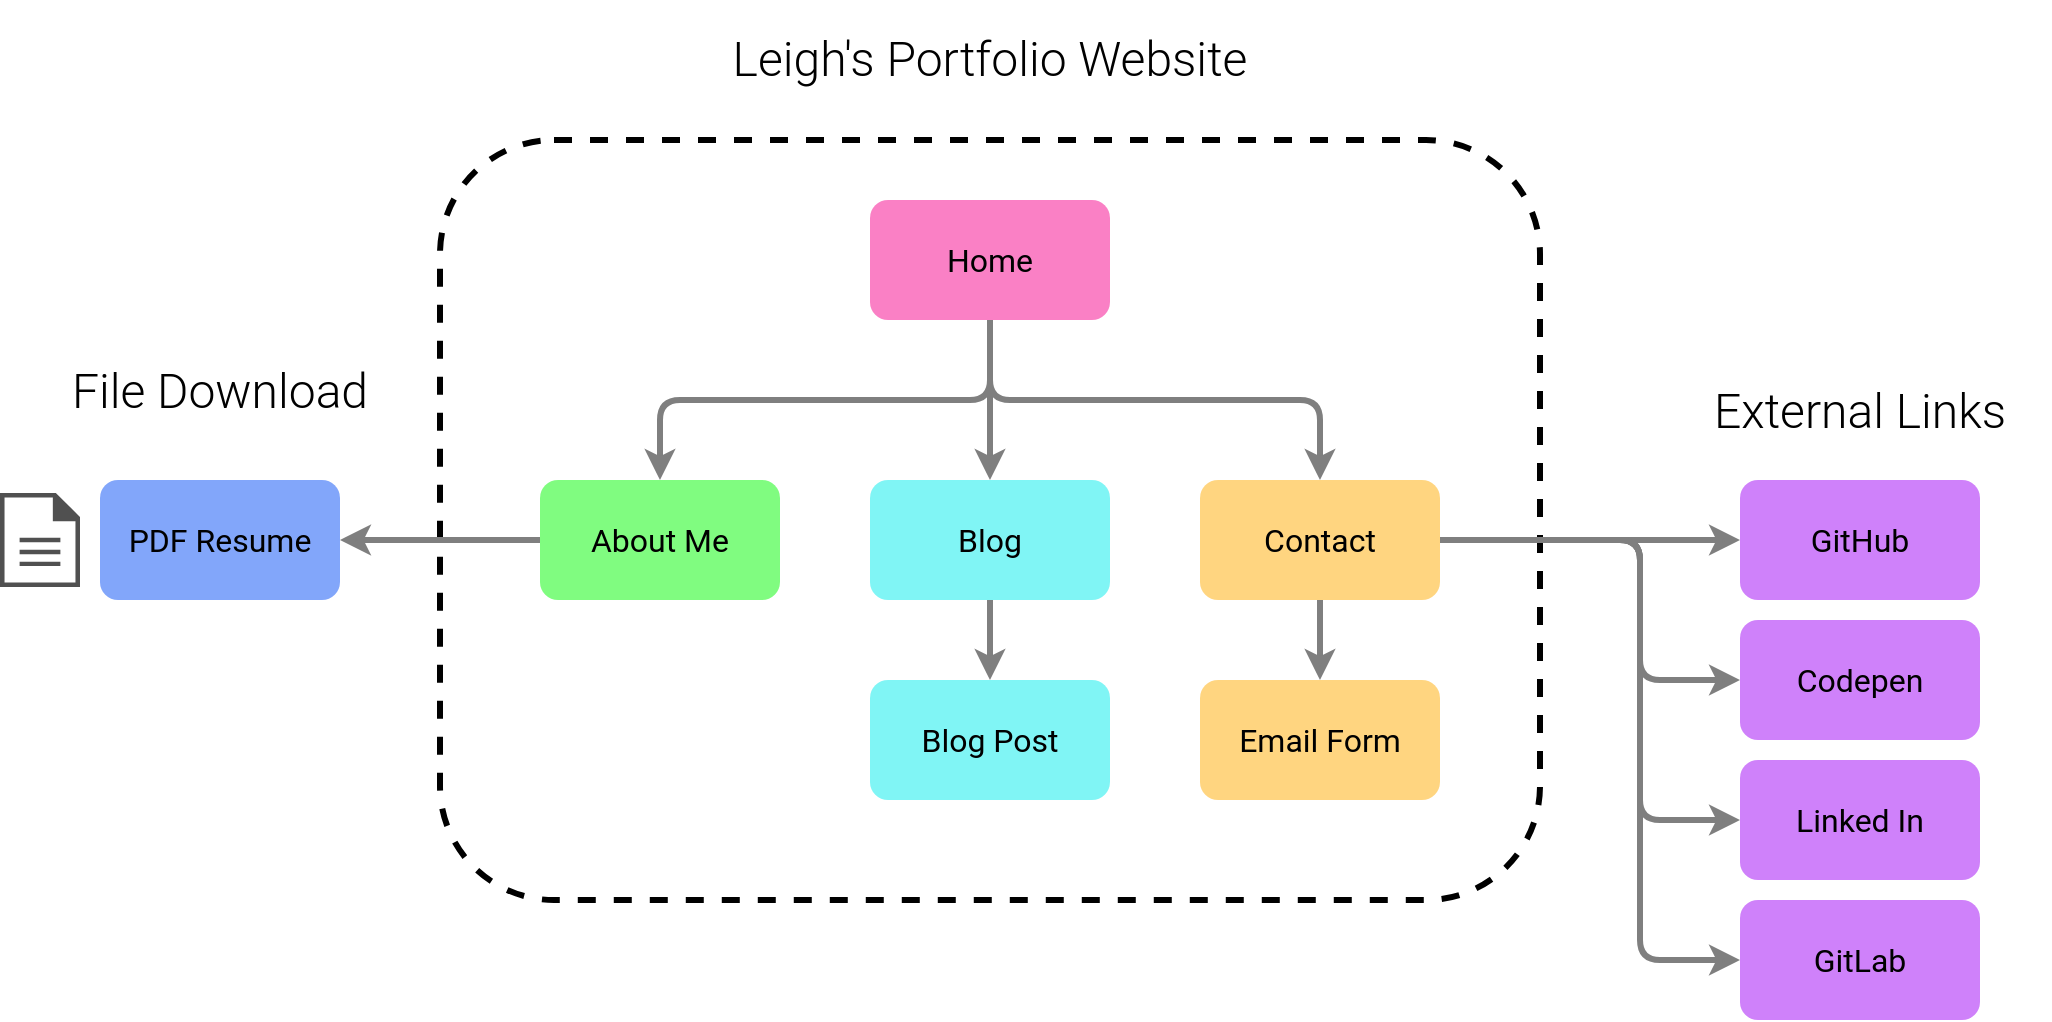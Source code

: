 <mxfile version="14.9.6" type="device"><diagram id="4_GJgHw_fhTFv9cB8BqI" name="Page-1"><mxGraphModel dx="1422" dy="852" grid="1" gridSize="10" guides="1" tooltips="1" connect="1" arrows="1" fold="1" page="1" pageScale="1" pageWidth="1169" pageHeight="827" math="0" shadow="0"><root><mxCell id="0"/><mxCell id="1" parent="0"/><mxCell id="cWNLFVRyuAs6D9LUxmdk-20" value="" style="rounded=1;whiteSpace=wrap;html=1;fontFamily=Roboto Light;fontSize=24;align=center;verticalAlign=middle;fillColor=none;dashed=1;strokeWidth=3;" vertex="1" parent="1"><mxGeometry x="310" y="200" width="550" height="380" as="geometry"/></mxCell><mxCell id="0ikeVuC2Zedm--5ZnT-g-1" value="Home" style="rounded=1;whiteSpace=wrap;html=1;fontFamily=Roboto;strokeColor=none;fontSize=16;fontStyle=0;fillColor=#F5008A7F;" parent="1" vertex="1"><mxGeometry x="525" y="230" width="120" height="60" as="geometry"/></mxCell><mxCell id="vExL4YlSIz5GDgOe13j_-4" value="" style="edgeStyle=orthogonalEdgeStyle;rounded=1;orthogonalLoop=1;jettySize=auto;html=1;fillColor=#d5e8d4;exitX=0;exitY=0.5;exitDx=0;exitDy=0;fontFamily=Roboto Medium;strokeWidth=3;strokeColor=#7F7F7F;" parent="1" source="0ikeVuC2Zedm--5ZnT-g-2" target="vExL4YlSIz5GDgOe13j_-3" edge="1"><mxGeometry relative="1" as="geometry"><mxPoint x="420" y="390" as="sourcePoint"/></mxGeometry></mxCell><mxCell id="0ikeVuC2Zedm--5ZnT-g-2" value="About Me" style="rounded=1;whiteSpace=wrap;html=1;fontFamily=Roboto;strokeColor=none;fontSize=16;fontStyle=0;fillColor=#00F8007F;" parent="1" vertex="1"><mxGeometry x="360" y="370" width="120" height="60" as="geometry"/></mxCell><mxCell id="0ikeVuC2Zedm--5ZnT-g-3" value="" style="endArrow=classic;html=1;exitX=0.5;exitY=1;exitDx=0;exitDy=0;entryX=0.5;entryY=0;entryDx=0;entryDy=0;fillColor=#dae8fc;fontFamily=Roboto Medium;strokeWidth=3;strokeColor=#7F7F7F;" parent="1" source="0ikeVuC2Zedm--5ZnT-g-1" target="0ikeVuC2Zedm--5ZnT-g-2" edge="1"><mxGeometry width="50" height="50" relative="1" as="geometry"><mxPoint x="645" y="500" as="sourcePoint"/><mxPoint x="695" y="450" as="targetPoint"/><Array as="points"><mxPoint x="585" y="330"/><mxPoint x="420" y="330"/></Array></mxGeometry></mxCell><mxCell id="vExL4YlSIz5GDgOe13j_-2" value="" style="edgeStyle=orthogonalEdgeStyle;rounded=0;orthogonalLoop=1;jettySize=auto;html=1;fillColor=#dae8fc;fontFamily=Roboto Medium;strokeWidth=3;strokeColor=#7F7F7F;" parent="1" source="0ikeVuC2Zedm--5ZnT-g-5" target="vExL4YlSIz5GDgOe13j_-1" edge="1"><mxGeometry relative="1" as="geometry"/></mxCell><mxCell id="cWNLFVRyuAs6D9LUxmdk-6" value="" style="endArrow=classic;html=1;exitX=1;exitY=0.5;exitDx=0;exitDy=0;entryX=0;entryY=0.5;entryDx=0;entryDy=0;fillColor=#dae8fc;fontFamily=Roboto Medium;strokeWidth=3;edgeStyle=orthogonalEdgeStyle;strokeColor=#7F7F7F;" edge="1" parent="1" source="0ikeVuC2Zedm--5ZnT-g-5" target="cWNLFVRyuAs6D9LUxmdk-4"><mxGeometry relative="1" as="geometry"/></mxCell><mxCell id="0ikeVuC2Zedm--5ZnT-g-5" value="Contact" style="rounded=1;whiteSpace=wrap;html=1;fontFamily=Roboto;strokeColor=none;fontSize=16;fontStyle=0;fillColor=#FFAA007F;" parent="1" vertex="1"><mxGeometry x="690" y="370" width="120" height="60" as="geometry"/></mxCell><mxCell id="0ikeVuC2Zedm--5ZnT-g-6" value="Blog" style="rounded=1;whiteSpace=wrap;html=1;fontFamily=Roboto;strokeColor=none;fontSize=16;fontStyle=0;fillColor=#00EAEA7F;" parent="1" vertex="1"><mxGeometry x="525" y="370" width="120" height="60" as="geometry"/></mxCell><mxCell id="0ikeVuC2Zedm--5ZnT-g-8" value="" style="endArrow=classic;html=1;exitX=0.5;exitY=1;exitDx=0;exitDy=0;entryX=0.5;entryY=0;entryDx=0;entryDy=0;fillColor=#dae8fc;fontFamily=Roboto Medium;strokeWidth=3;strokeColor=#7F7F7F;" parent="1" source="0ikeVuC2Zedm--5ZnT-g-1" target="0ikeVuC2Zedm--5ZnT-g-5" edge="1"><mxGeometry width="50" height="50" relative="1" as="geometry"><mxPoint x="680" y="310" as="sourcePoint"/><mxPoint x="525" y="370" as="targetPoint"/><Array as="points"><mxPoint x="585" y="330"/><mxPoint x="750" y="330"/></Array></mxGeometry></mxCell><mxCell id="0ikeVuC2Zedm--5ZnT-g-9" value="" style="endArrow=classic;html=1;exitX=0.5;exitY=1;exitDx=0;exitDy=0;entryX=0.5;entryY=0;entryDx=0;entryDy=0;fillColor=#dae8fc;fontFamily=Roboto Medium;strokeWidth=3;strokeColor=#7F7F7F;" parent="1" source="0ikeVuC2Zedm--5ZnT-g-1" target="0ikeVuC2Zedm--5ZnT-g-6" edge="1"><mxGeometry width="50" height="50" relative="1" as="geometry"><mxPoint x="645" y="500" as="sourcePoint"/><mxPoint x="695" y="450" as="targetPoint"/><Array as="points"/></mxGeometry></mxCell><mxCell id="0ikeVuC2Zedm--5ZnT-g-12" value="Blog Post" style="rounded=1;whiteSpace=wrap;html=1;fontFamily=Roboto;strokeColor=none;fontSize=16;fontStyle=0;fillColor=#00EAEA7F;" parent="1" vertex="1"><mxGeometry x="525" y="470" width="120" height="60" as="geometry"/></mxCell><mxCell id="0ikeVuC2Zedm--5ZnT-g-13" value="" style="endArrow=classic;html=1;exitX=0.5;exitY=1;exitDx=0;exitDy=0;entryX=0.5;entryY=0;entryDx=0;entryDy=0;fillColor=#dae8fc;fontFamily=Roboto Medium;strokeWidth=3;strokeColor=#7F7F7F;" parent="1" source="0ikeVuC2Zedm--5ZnT-g-6" target="0ikeVuC2Zedm--5ZnT-g-12" edge="1"><mxGeometry width="50" height="50" relative="1" as="geometry"><mxPoint x="645" y="500" as="sourcePoint"/><mxPoint x="695" y="450" as="targetPoint"/></mxGeometry></mxCell><mxCell id="0ikeVuC2Zedm--5ZnT-g-17" value="Leigh's Portfolio Website" style="text;html=1;align=center;verticalAlign=middle;whiteSpace=wrap;rounded=0;fontSize=24;fontFamily=Roboto Light;" parent="1" vertex="1"><mxGeometry x="425" y="130" width="320" height="60" as="geometry"/></mxCell><mxCell id="vExL4YlSIz5GDgOe13j_-1" value="Email Form" style="rounded=1;whiteSpace=wrap;html=1;fontFamily=Roboto;strokeColor=none;fontSize=16;fontStyle=0;fillColor=#FFAA007F;" parent="1" vertex="1"><mxGeometry x="690" y="470" width="120" height="60" as="geometry"/></mxCell><mxCell id="vExL4YlSIz5GDgOe13j_-3" value="PDF Resume" style="rounded=1;whiteSpace=wrap;html=1;fontFamily=Roboto;strokeColor=none;fontSize=16;fontStyle=0;fillColor=#054DF47F;" parent="1" vertex="1"><mxGeometry x="140" y="370" width="120" height="60" as="geometry"/></mxCell><mxCell id="cWNLFVRyuAs6D9LUxmdk-2" value="" style="pointerEvents=1;shadow=0;dashed=0;html=1;strokeColor=none;fillColor=#505050;labelPosition=center;verticalLabelPosition=bottom;verticalAlign=top;outlineConnect=0;align=center;shape=mxgraph.office.concepts.document;" vertex="1" parent="1"><mxGeometry x="90" y="376.5" width="40" height="47" as="geometry"/></mxCell><mxCell id="cWNLFVRyuAs6D9LUxmdk-4" value="GitHub" style="rounded=1;whiteSpace=wrap;html=1;fontFamily=Roboto;strokeColor=none;fontSize=16;fontStyle=0;fillColor=#9E02F47F;" vertex="1" parent="1"><mxGeometry x="960" y="370" width="120" height="60" as="geometry"/></mxCell><mxCell id="cWNLFVRyuAs6D9LUxmdk-9" value="&lt;h1 style=&quot;font-size: 24px&quot;&gt;&lt;span style=&quot;font-weight: normal&quot;&gt;External Links&lt;/span&gt;&lt;/h1&gt;" style="text;html=1;strokeColor=none;fillColor=none;spacing=5;spacingTop=0;whiteSpace=wrap;overflow=hidden;rounded=0;fontFamily=Roboto Light;align=center;fontSize=24;fontStyle=0;verticalAlign=middle;" vertex="1" parent="1"><mxGeometry x="925" y="300" width="190" height="70" as="geometry"/></mxCell><mxCell id="cWNLFVRyuAs6D9LUxmdk-10" value="" style="endArrow=classic;html=1;entryX=0;entryY=0.5;entryDx=0;entryDy=0;fillColor=#dae8fc;fontFamily=Roboto Medium;strokeWidth=3;edgeStyle=orthogonalEdgeStyle;strokeColor=#7F7F7F;" edge="1" parent="1" target="cWNLFVRyuAs6D9LUxmdk-11"><mxGeometry relative="1" as="geometry"><mxPoint x="810" y="400" as="sourcePoint"/><Array as="points"><mxPoint x="910" y="400"/><mxPoint x="910" y="470"/></Array></mxGeometry></mxCell><mxCell id="cWNLFVRyuAs6D9LUxmdk-11" value="Codepen" style="rounded=1;whiteSpace=wrap;html=1;fontFamily=Roboto;strokeColor=none;fontSize=16;fontStyle=0;fillColor=#9E02F47F;" vertex="1" parent="1"><mxGeometry x="960" y="440" width="120" height="60" as="geometry"/></mxCell><mxCell id="cWNLFVRyuAs6D9LUxmdk-13" value="" style="endArrow=classic;html=1;entryX=0;entryY=0.5;entryDx=0;entryDy=0;fillColor=#dae8fc;fontFamily=Roboto Medium;strokeWidth=3;edgeStyle=orthogonalEdgeStyle;exitX=1;exitY=0.5;exitDx=0;exitDy=0;strokeColor=#7F7F7F;" edge="1" parent="1" target="cWNLFVRyuAs6D9LUxmdk-14" source="0ikeVuC2Zedm--5ZnT-g-5"><mxGeometry relative="1" as="geometry"><mxPoint x="820" y="470" as="sourcePoint"/><Array as="points"><mxPoint x="910" y="400"/><mxPoint x="910" y="540"/></Array></mxGeometry></mxCell><mxCell id="cWNLFVRyuAs6D9LUxmdk-14" value="Linked In" style="rounded=1;whiteSpace=wrap;html=1;fontFamily=Roboto;strokeColor=none;fontSize=16;fontStyle=0;fillColor=#9E02F47F;" vertex="1" parent="1"><mxGeometry x="960" y="510" width="120" height="60" as="geometry"/></mxCell><mxCell id="cWNLFVRyuAs6D9LUxmdk-16" value="" style="endArrow=classic;html=1;entryX=0;entryY=0.5;entryDx=0;entryDy=0;fillColor=#dae8fc;fontFamily=Roboto Medium;strokeWidth=3;edgeStyle=orthogonalEdgeStyle;strokeColor=#7F7F7F;" edge="1" parent="1" target="cWNLFVRyuAs6D9LUxmdk-17"><mxGeometry relative="1" as="geometry"><mxPoint x="810" y="400" as="sourcePoint"/><Array as="points"><mxPoint x="910" y="400"/><mxPoint x="910" y="610"/></Array></mxGeometry></mxCell><mxCell id="cWNLFVRyuAs6D9LUxmdk-17" value="GitLab" style="rounded=1;whiteSpace=wrap;html=1;fontFamily=Roboto;strokeColor=none;fontSize=16;fontStyle=0;fillColor=#9E02F47F;" vertex="1" parent="1"><mxGeometry x="960" y="580" width="120" height="60" as="geometry"/></mxCell><mxCell id="cWNLFVRyuAs6D9LUxmdk-21" value="&lt;h1 style=&quot;font-size: 24px&quot;&gt;&lt;span style=&quot;font-weight: 400&quot;&gt;File Download&lt;/span&gt;&lt;/h1&gt;" style="text;html=1;strokeColor=none;fillColor=none;spacing=5;spacingTop=0;whiteSpace=wrap;overflow=hidden;rounded=0;fontFamily=Roboto Light;align=center;fontSize=24;fontStyle=0;verticalAlign=middle;" vertex="1" parent="1"><mxGeometry x="105" y="290" width="190" height="70" as="geometry"/></mxCell></root></mxGraphModel></diagram></mxfile>